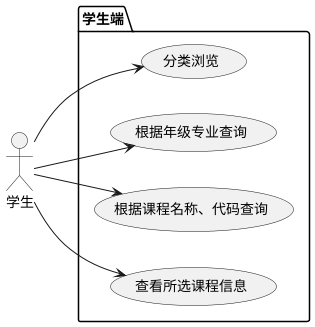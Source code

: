 @startuml
'https://plantuml.com/use-case-diagram

:学生: as student
package 学生端 {
    (分类浏览) as (use8)
    (根据年级专业查询) as (use9)
    (根据课程名称、代码查询) as (use10)
    (查看所选课程信息) as (use11)
    }

left to right direction
student -> (use8)
student -> (use9)
student --> (use10)
student --> (use11)

@enduml